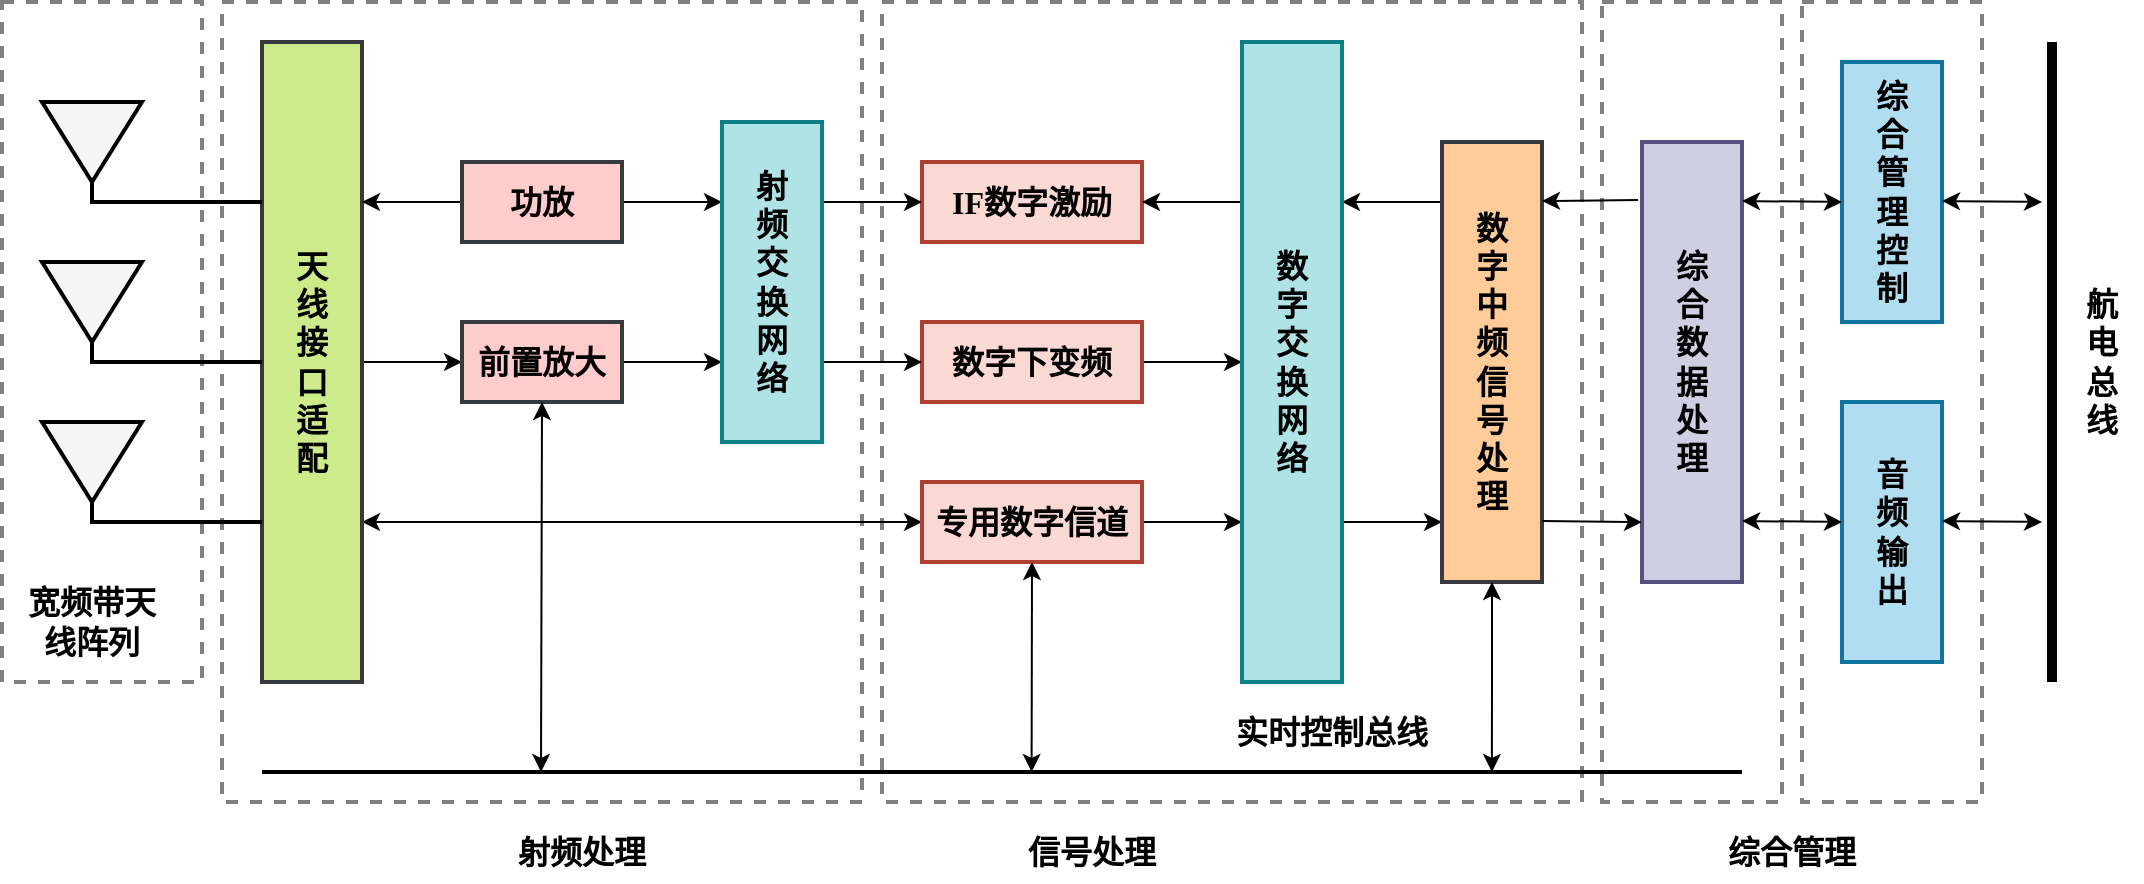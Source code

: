 <mxfile version="22.1.15" type="github">
  <diagram name="第 1 页" id="_9YtetrDvufWfbgxIxy6">
    <mxGraphModel dx="2622" dy="2257" grid="1" gridSize="10" guides="1" tooltips="1" connect="1" arrows="1" fold="1" page="0" pageScale="1" pageWidth="827" pageHeight="1169" math="0" shadow="0">
      <root>
        <mxCell id="0" />
        <mxCell id="1" parent="0" />
        <mxCell id="j9Trd8sfjwHy8gCJ8K8i-8" value="" style="rounded=0;whiteSpace=wrap;html=1;fillColor=none;fontFamily=宋体;fontStyle=1;strokeWidth=2;dashed=1;fontSize=16;strokeColor=#808080;" parent="1" vertex="1">
          <mxGeometry x="-1040" y="-180" width="100" height="340" as="geometry" />
        </mxCell>
        <mxCell id="j9Trd8sfjwHy8gCJ8K8i-20" value="" style="rounded=0;whiteSpace=wrap;html=1;fillColor=none;fontFamily=宋体;fontStyle=1;strokeWidth=2;dashed=1;fontSize=16;strokeColor=#808080;" parent="1" vertex="1">
          <mxGeometry x="-930" y="-180" width="320" height="400" as="geometry" />
        </mxCell>
        <mxCell id="j9Trd8sfjwHy8gCJ8K8i-22" value="" style="rounded=0;whiteSpace=wrap;html=1;fillColor=none;fontFamily=宋体;fontStyle=1;strokeWidth=2;dashed=1;fontSize=16;strokeColor=#808080;" parent="1" vertex="1">
          <mxGeometry x="-140" y="-180" width="90" height="400" as="geometry" />
        </mxCell>
        <mxCell id="j9Trd8sfjwHy8gCJ8K8i-21" value="" style="rounded=0;whiteSpace=wrap;html=1;fillColor=none;fontFamily=宋体;fontStyle=1;strokeWidth=2;dashed=1;fontSize=16;strokeColor=#808080;" parent="1" vertex="1">
          <mxGeometry x="-240" y="-180" width="90" height="400" as="geometry" />
        </mxCell>
        <mxCell id="j9Trd8sfjwHy8gCJ8K8i-88" value="" style="rounded=0;whiteSpace=wrap;html=1;fillColor=none;fontFamily=宋体;fontStyle=1;strokeWidth=2;dashed=1;fontSize=16;strokeColor=#808080;" parent="1" vertex="1">
          <mxGeometry x="-600" y="-180" width="350" height="400" as="geometry" />
        </mxCell>
        <mxCell id="j9Trd8sfjwHy8gCJ8K8i-6" value="" style="triangle;direction=south;fillColor=#f5f5f5;rounded=0;fontFamily=宋体;labelBackgroundColor=none;fontSize=16;strokeColor=#000000;strokeWidth=2;fontStyle=1;fontColor=#333333;" parent="1" vertex="1">
          <mxGeometry x="-1020" y="-130" width="50" height="40" as="geometry" />
        </mxCell>
        <mxCell id="j9Trd8sfjwHy8gCJ8K8i-40" style="edgeStyle=orthogonalEdgeStyle;rounded=0;orthogonalLoop=1;jettySize=auto;html=1;exitX=1;exitY=0.5;exitDx=0;exitDy=0;entryX=0;entryY=0.5;entryDx=0;entryDy=0;fontStyle=1" parent="1" source="j9Trd8sfjwHy8gCJ8K8i-10" target="j9Trd8sfjwHy8gCJ8K8i-12" edge="1">
          <mxGeometry relative="1" as="geometry" />
        </mxCell>
        <mxCell id="j9Trd8sfjwHy8gCJ8K8i-42" style="edgeStyle=orthogonalEdgeStyle;rounded=0;orthogonalLoop=1;jettySize=auto;html=1;exitX=1;exitY=0.75;exitDx=0;exitDy=0;entryX=0;entryY=0.5;entryDx=0;entryDy=0;startArrow=classic;startFill=1;fontStyle=1" parent="1" source="j9Trd8sfjwHy8gCJ8K8i-10" target="j9Trd8sfjwHy8gCJ8K8i-15" edge="1">
          <mxGeometry relative="1" as="geometry" />
        </mxCell>
        <mxCell id="j9Trd8sfjwHy8gCJ8K8i-10" value="天&lt;br style=&quot;font-size: 16px;&quot;&gt;线&lt;br style=&quot;font-size: 16px;&quot;&gt;接&lt;br style=&quot;font-size: 16px;&quot;&gt;口&lt;br style=&quot;font-size: 16px;&quot;&gt;适&lt;br style=&quot;font-size: 16px;&quot;&gt;配" style="rounded=0;whiteSpace=wrap;html=1;horizontal=1;fillColor=#cdeb8b;strokeColor=#36393d;fontSize=16;fontFamily=宋体;fontStyle=1;strokeWidth=2;" parent="1" vertex="1">
          <mxGeometry x="-910" y="-160" width="50" height="320" as="geometry" />
        </mxCell>
        <mxCell id="j9Trd8sfjwHy8gCJ8K8i-44" style="edgeStyle=orthogonalEdgeStyle;rounded=0;orthogonalLoop=1;jettySize=auto;html=1;entryX=1;entryY=0.25;entryDx=0;entryDy=0;fontStyle=1" parent="1" source="j9Trd8sfjwHy8gCJ8K8i-11" target="j9Trd8sfjwHy8gCJ8K8i-10" edge="1">
          <mxGeometry relative="1" as="geometry" />
        </mxCell>
        <mxCell id="j9Trd8sfjwHy8gCJ8K8i-46" style="edgeStyle=orthogonalEdgeStyle;rounded=0;orthogonalLoop=1;jettySize=auto;html=1;exitX=1;exitY=0.5;exitDx=0;exitDy=0;entryX=0;entryY=0.25;entryDx=0;entryDy=0;fontStyle=1" parent="1" source="j9Trd8sfjwHy8gCJ8K8i-11" target="j9Trd8sfjwHy8gCJ8K8i-16" edge="1">
          <mxGeometry relative="1" as="geometry" />
        </mxCell>
        <mxCell id="j9Trd8sfjwHy8gCJ8K8i-11" value="功放" style="rounded=0;whiteSpace=wrap;html=1;fillColor=#ffcccc;strokeColor=#36393d;strokeWidth=2;fontSize=16;fontFamily=宋体;fontStyle=1" parent="1" vertex="1">
          <mxGeometry x="-810" y="-100" width="80" height="40" as="geometry" />
        </mxCell>
        <mxCell id="j9Trd8sfjwHy8gCJ8K8i-47" style="edgeStyle=orthogonalEdgeStyle;rounded=0;orthogonalLoop=1;jettySize=auto;html=1;entryX=0;entryY=0.75;entryDx=0;entryDy=0;fontStyle=1" parent="1" source="j9Trd8sfjwHy8gCJ8K8i-12" target="j9Trd8sfjwHy8gCJ8K8i-16" edge="1">
          <mxGeometry relative="1" as="geometry" />
        </mxCell>
        <mxCell id="j9Trd8sfjwHy8gCJ8K8i-12" value="前置放大" style="rounded=0;whiteSpace=wrap;html=1;fillColor=#ffcccc;strokeColor=#36393d;strokeWidth=2;fontSize=16;fontFamily=宋体;fontStyle=1" parent="1" vertex="1">
          <mxGeometry x="-810" y="-20" width="80" height="40" as="geometry" />
        </mxCell>
        <mxCell id="j9Trd8sfjwHy8gCJ8K8i-13" value="&lt;font face=&quot;Times New Roman&quot;&gt;IF&lt;/font&gt;数字激励" style="rounded=0;whiteSpace=wrap;html=1;fillColor=#fad9d5;strokeColor=#ae4132;strokeWidth=2;fontSize=16;fontFamily=宋体;fontStyle=1" parent="1" vertex="1">
          <mxGeometry x="-580" y="-100" width="110" height="40" as="geometry" />
        </mxCell>
        <mxCell id="j9Trd8sfjwHy8gCJ8K8i-50" style="edgeStyle=orthogonalEdgeStyle;rounded=0;orthogonalLoop=1;jettySize=auto;html=1;exitX=1;exitY=0.5;exitDx=0;exitDy=0;entryX=0;entryY=0.5;entryDx=0;entryDy=0;fontStyle=1" parent="1" source="j9Trd8sfjwHy8gCJ8K8i-14" target="j9Trd8sfjwHy8gCJ8K8i-17" edge="1">
          <mxGeometry relative="1" as="geometry" />
        </mxCell>
        <mxCell id="j9Trd8sfjwHy8gCJ8K8i-14" value="数字下变频" style="rounded=0;whiteSpace=wrap;html=1;fillColor=#fad9d5;strokeColor=#ae4132;strokeWidth=2;fontSize=16;fontFamily=宋体;fontStyle=1" parent="1" vertex="1">
          <mxGeometry x="-580" y="-20" width="110" height="40" as="geometry" />
        </mxCell>
        <mxCell id="j9Trd8sfjwHy8gCJ8K8i-52" style="edgeStyle=orthogonalEdgeStyle;rounded=0;orthogonalLoop=1;jettySize=auto;html=1;entryX=0;entryY=0.75;entryDx=0;entryDy=0;fontStyle=1" parent="1" source="j9Trd8sfjwHy8gCJ8K8i-15" target="j9Trd8sfjwHy8gCJ8K8i-17" edge="1">
          <mxGeometry relative="1" as="geometry" />
        </mxCell>
        <mxCell id="j9Trd8sfjwHy8gCJ8K8i-15" value="专用数字信道" style="rounded=0;whiteSpace=wrap;html=1;fillColor=#fad9d5;strokeColor=#ae4132;strokeWidth=2;fontSize=16;fontFamily=宋体;fontStyle=1" parent="1" vertex="1">
          <mxGeometry x="-580" y="60" width="110" height="40" as="geometry" />
        </mxCell>
        <mxCell id="j9Trd8sfjwHy8gCJ8K8i-43" style="edgeStyle=orthogonalEdgeStyle;rounded=0;orthogonalLoop=1;jettySize=auto;html=1;exitX=1;exitY=0.25;exitDx=0;exitDy=0;fontStyle=1" parent="1" source="j9Trd8sfjwHy8gCJ8K8i-16" target="j9Trd8sfjwHy8gCJ8K8i-13" edge="1">
          <mxGeometry relative="1" as="geometry" />
        </mxCell>
        <mxCell id="j9Trd8sfjwHy8gCJ8K8i-48" style="edgeStyle=orthogonalEdgeStyle;rounded=0;orthogonalLoop=1;jettySize=auto;html=1;exitX=1;exitY=0.75;exitDx=0;exitDy=0;entryX=0;entryY=0.5;entryDx=0;entryDy=0;fontStyle=1" parent="1" source="j9Trd8sfjwHy8gCJ8K8i-16" target="j9Trd8sfjwHy8gCJ8K8i-14" edge="1">
          <mxGeometry relative="1" as="geometry" />
        </mxCell>
        <mxCell id="j9Trd8sfjwHy8gCJ8K8i-16" value="射&lt;br style=&quot;font-size: 16px;&quot;&gt;频&lt;br style=&quot;font-size: 16px;&quot;&gt;交&lt;br style=&quot;font-size: 16px;&quot;&gt;换&lt;br style=&quot;font-size: 16px;&quot;&gt;网&lt;br style=&quot;font-size: 16px;&quot;&gt;络" style="rounded=0;whiteSpace=wrap;html=1;fillColor=#b0e3e6;strokeColor=#0e8088;fontSize=16;fontFamily=宋体;fontStyle=1;strokeWidth=2;" parent="1" vertex="1">
          <mxGeometry x="-680" y="-120" width="50" height="160" as="geometry" />
        </mxCell>
        <mxCell id="j9Trd8sfjwHy8gCJ8K8i-49" style="edgeStyle=orthogonalEdgeStyle;rounded=0;orthogonalLoop=1;jettySize=auto;html=1;exitX=0;exitY=0.25;exitDx=0;exitDy=0;entryX=1;entryY=0.5;entryDx=0;entryDy=0;fontStyle=1" parent="1" source="j9Trd8sfjwHy8gCJ8K8i-17" target="j9Trd8sfjwHy8gCJ8K8i-13" edge="1">
          <mxGeometry relative="1" as="geometry" />
        </mxCell>
        <mxCell id="j9Trd8sfjwHy8gCJ8K8i-79" style="edgeStyle=elbowEdgeStyle;rounded=0;orthogonalLoop=1;jettySize=auto;html=1;exitX=1;exitY=0.75;exitDx=0;exitDy=0;elbow=vertical;entryX=0;entryY=0.864;entryDx=0;entryDy=0;entryPerimeter=0;fontStyle=1" parent="1" source="j9Trd8sfjwHy8gCJ8K8i-17" target="j9Trd8sfjwHy8gCJ8K8i-18" edge="1">
          <mxGeometry relative="1" as="geometry">
            <mxPoint x="-300" y="80" as="targetPoint" />
          </mxGeometry>
        </mxCell>
        <mxCell id="j9Trd8sfjwHy8gCJ8K8i-80" style="edgeStyle=elbowEdgeStyle;rounded=0;orthogonalLoop=1;jettySize=auto;html=1;exitX=1;exitY=0.25;exitDx=0;exitDy=0;elbow=vertical;entryX=0;entryY=0.136;entryDx=0;entryDy=0;entryPerimeter=0;fontStyle=1;startArrow=classic;startFill=1;endArrow=none;endFill=0;" parent="1" source="j9Trd8sfjwHy8gCJ8K8i-17" target="j9Trd8sfjwHy8gCJ8K8i-18" edge="1">
          <mxGeometry relative="1" as="geometry">
            <mxPoint x="-300" y="-80" as="targetPoint" />
          </mxGeometry>
        </mxCell>
        <mxCell id="j9Trd8sfjwHy8gCJ8K8i-17" value="数&lt;br style=&quot;font-size: 16px;&quot;&gt;字&lt;br style=&quot;font-size: 16px;&quot;&gt;交&lt;br style=&quot;font-size: 16px;&quot;&gt;换&lt;br style=&quot;font-size: 16px;&quot;&gt;网&lt;br style=&quot;font-size: 16px;&quot;&gt;络" style="rounded=0;whiteSpace=wrap;html=1;fillColor=#b0e3e6;strokeColor=#0e8088;fontSize=16;fontFamily=宋体;fontStyle=1;strokeWidth=2;" parent="1" vertex="1">
          <mxGeometry x="-420" y="-160" width="50" height="320" as="geometry" />
        </mxCell>
        <mxCell id="j9Trd8sfjwHy8gCJ8K8i-18" value="数&lt;br style=&quot;font-size: 16px;&quot;&gt;字&lt;br style=&quot;font-size: 16px;&quot;&gt;中&lt;br style=&quot;font-size: 16px;&quot;&gt;频&lt;br style=&quot;font-size: 16px;&quot;&gt;信&lt;br style=&quot;font-size: 16px;&quot;&gt;号&lt;br style=&quot;font-size: 16px;&quot;&gt;处&lt;br style=&quot;font-size: 16px;&quot;&gt;理" style="rounded=0;whiteSpace=wrap;html=1;fillColor=#ffcc99;strokeColor=#36393d;fontSize=16;fontFamily=宋体;fontStyle=1;strokeWidth=2;points=[[0,0,0,0,0],[0,0.13,0,0,0],[0,0.25,0,0,0],[0,0.5,0,0,0],[0,0.75,0,0,0],[0,0.87,0,0,0],[0,1,0,0,0],[0.25,0,0,0,0],[0.25,1,0,0,0],[0.5,0,0,0,0],[0.5,1,0,0,0],[0.75,0,0,0,0],[0.75,1,0,0,0],[1,0,0,0,0],[1,0.12,0,0,0],[1,0.25,0,0,0],[1,0.5,0,0,0],[1,0.75,0,0,0],[1,0.87,0,0,0],[1,1,0,0,0]];" parent="1" vertex="1">
          <mxGeometry x="-320" y="-110" width="50" height="220" as="geometry" />
        </mxCell>
        <mxCell id="j9Trd8sfjwHy8gCJ8K8i-19" value="综&lt;br style=&quot;font-size: 16px;&quot;&gt;合&lt;br style=&quot;font-size: 16px;&quot;&gt;数&lt;br style=&quot;font-size: 16px;&quot;&gt;据&lt;br style=&quot;font-size: 16px;&quot;&gt;处&lt;br style=&quot;font-size: 16px;&quot;&gt;理" style="rounded=0;whiteSpace=wrap;html=1;fillColor=#d0cee2;strokeColor=#56517e;fontSize=16;fontFamily=宋体;fontStyle=1;strokeWidth=2;" parent="1" vertex="1">
          <mxGeometry x="-220" y="-110" width="50" height="220" as="geometry" />
        </mxCell>
        <mxCell id="j9Trd8sfjwHy8gCJ8K8i-24" value="音&lt;br style=&quot;font-size: 16px;&quot;&gt;频&lt;br style=&quot;font-size: 16px;&quot;&gt;输&lt;br style=&quot;font-size: 16px;&quot;&gt;出" style="rounded=0;whiteSpace=wrap;html=1;fillColor=#b1ddf0;strokeColor=#10739e;fontSize=16;fontFamily=宋体;fontStyle=1;strokeWidth=2;" parent="1" vertex="1">
          <mxGeometry x="-120" y="20" width="50" height="130" as="geometry" />
        </mxCell>
        <mxCell id="j9Trd8sfjwHy8gCJ8K8i-25" value="宽频带天线阵列" style="text;html=1;strokeColor=none;fillColor=none;align=center;verticalAlign=middle;whiteSpace=wrap;rounded=0;fontSize=16;fontFamily=宋体;fontStyle=1" parent="1" vertex="1">
          <mxGeometry x="-1030" y="110" width="70" height="40" as="geometry" />
        </mxCell>
        <mxCell id="j9Trd8sfjwHy8gCJ8K8i-26" value="射频处理" style="text;html=1;strokeColor=none;fillColor=none;align=center;verticalAlign=middle;whiteSpace=wrap;rounded=0;fontSize=16;fontFamily=宋体;fontStyle=1" parent="1" vertex="1">
          <mxGeometry x="-790" y="230" width="80" height="30" as="geometry" />
        </mxCell>
        <mxCell id="j9Trd8sfjwHy8gCJ8K8i-27" value="信号处理" style="text;html=1;strokeColor=none;fillColor=none;align=center;verticalAlign=middle;whiteSpace=wrap;rounded=0;fontSize=16;fontFamily=宋体;fontStyle=1" parent="1" vertex="1">
          <mxGeometry x="-535" y="230" width="80" height="30" as="geometry" />
        </mxCell>
        <mxCell id="j9Trd8sfjwHy8gCJ8K8i-28" value="实时控制总线" style="text;html=1;strokeColor=none;fillColor=none;align=center;verticalAlign=middle;whiteSpace=wrap;rounded=0;fontSize=16;fontFamily=宋体;fontStyle=1" parent="1" vertex="1">
          <mxGeometry x="-430" y="170" width="110" height="30" as="geometry" />
        </mxCell>
        <mxCell id="j9Trd8sfjwHy8gCJ8K8i-29" value="综合管理" style="text;html=1;strokeColor=none;fillColor=none;align=center;verticalAlign=middle;whiteSpace=wrap;rounded=0;fontSize=16;fontFamily=宋体;fontStyle=1" parent="1" vertex="1">
          <mxGeometry x="-180" y="230" width="70" height="30" as="geometry" />
        </mxCell>
        <mxCell id="j9Trd8sfjwHy8gCJ8K8i-32" value="" style="triangle;direction=south;fillColor=#f5f5f5;rounded=0;fontFamily=宋体;labelBackgroundColor=none;fontSize=16;strokeColor=#000000;strokeWidth=2;fontStyle=1;fontColor=#333333;" parent="1" vertex="1">
          <mxGeometry x="-1020" y="-50" width="50" height="40" as="geometry" />
        </mxCell>
        <mxCell id="j9Trd8sfjwHy8gCJ8K8i-34" value="" style="triangle;direction=south;fillColor=#f5f5f5;rounded=0;fontFamily=宋体;labelBackgroundColor=none;fontSize=16;strokeColor=#000000;strokeWidth=2;fontStyle=1;fontColor=#333333;" parent="1" vertex="1">
          <mxGeometry x="-1020" y="30" width="50" height="40" as="geometry" />
        </mxCell>
        <mxCell id="j9Trd8sfjwHy8gCJ8K8i-35" value="" style="edgeStyle=segmentEdgeStyle;endArrow=none;html=1;curved=0;rounded=0;endSize=8;startSize=8;endFill=0;entryX=1;entryY=0.5;entryDx=0;entryDy=0;exitX=0;exitY=0.25;exitDx=0;exitDy=0;strokeWidth=2;fontStyle=1" parent="1" source="j9Trd8sfjwHy8gCJ8K8i-10" target="j9Trd8sfjwHy8gCJ8K8i-6" edge="1">
          <mxGeometry width="50" height="50" relative="1" as="geometry">
            <mxPoint x="-950" y="-50" as="sourcePoint" />
            <mxPoint x="-1000" y="-70" as="targetPoint" />
          </mxGeometry>
        </mxCell>
        <mxCell id="j9Trd8sfjwHy8gCJ8K8i-37" value="" style="edgeStyle=segmentEdgeStyle;endArrow=none;html=1;curved=0;rounded=0;endSize=8;startSize=8;endFill=0;entryX=1;entryY=0.5;entryDx=0;entryDy=0;exitX=0;exitY=0.5;exitDx=0;exitDy=0;strokeWidth=2;fontStyle=1" parent="1" source="j9Trd8sfjwHy8gCJ8K8i-10" target="j9Trd8sfjwHy8gCJ8K8i-32" edge="1">
          <mxGeometry width="50" height="50" relative="1" as="geometry">
            <mxPoint x="-910" y="50" as="sourcePoint" />
            <mxPoint x="-997.5" y="20" as="targetPoint" />
          </mxGeometry>
        </mxCell>
        <mxCell id="j9Trd8sfjwHy8gCJ8K8i-38" value="" style="edgeStyle=segmentEdgeStyle;endArrow=none;html=1;curved=0;rounded=0;endSize=8;startSize=8;endFill=0;entryX=1;entryY=0.5;entryDx=0;entryDy=0;exitX=0;exitY=0.75;exitDx=0;exitDy=0;strokeWidth=2;fontStyle=1" parent="1" source="j9Trd8sfjwHy8gCJ8K8i-10" target="j9Trd8sfjwHy8gCJ8K8i-34" edge="1">
          <mxGeometry width="50" height="50" relative="1" as="geometry">
            <mxPoint x="-905" y="130" as="sourcePoint" />
            <mxPoint x="-1000" y="110" as="targetPoint" />
          </mxGeometry>
        </mxCell>
        <mxCell id="j9Trd8sfjwHy8gCJ8K8i-53" value="综&lt;br&gt;合&lt;br&gt;管&lt;br&gt;理&lt;br&gt;控&lt;br&gt;制" style="rounded=0;whiteSpace=wrap;html=1;fillColor=#b1ddf0;strokeColor=#10739e;fontSize=16;fontFamily=宋体;fontStyle=1;strokeWidth=2;" parent="1" vertex="1">
          <mxGeometry x="-120" y="-150" width="50" height="130" as="geometry" />
        </mxCell>
        <mxCell id="j9Trd8sfjwHy8gCJ8K8i-55" value="" style="line;strokeWidth=2;html=1;fontStyle=1" parent="1" vertex="1">
          <mxGeometry x="-910" y="200" width="740" height="10" as="geometry" />
        </mxCell>
        <mxCell id="j9Trd8sfjwHy8gCJ8K8i-56" value="" style="line;strokeWidth=5;direction=south;html=1;fontStyle=1" parent="1" vertex="1">
          <mxGeometry x="-20" y="-160" width="10" height="320" as="geometry" />
        </mxCell>
        <mxCell id="j9Trd8sfjwHy8gCJ8K8i-73" value="" style="endArrow=classic;startArrow=classic;html=1;rounded=0;fontStyle=1" parent="1" edge="1">
          <mxGeometry width="50" height="50" relative="1" as="geometry">
            <mxPoint x="-170" y="-80.5" as="sourcePoint" />
            <mxPoint x="-120" y="-80" as="targetPoint" />
          </mxGeometry>
        </mxCell>
        <mxCell id="j9Trd8sfjwHy8gCJ8K8i-74" value="" style="endArrow=classic;startArrow=classic;html=1;rounded=0;fontStyle=1" parent="1" edge="1">
          <mxGeometry width="50" height="50" relative="1" as="geometry">
            <mxPoint x="-170" y="79.5" as="sourcePoint" />
            <mxPoint x="-120" y="80" as="targetPoint" />
          </mxGeometry>
        </mxCell>
        <mxCell id="j9Trd8sfjwHy8gCJ8K8i-75" value="" style="endArrow=classic;startArrow=classic;html=1;rounded=0;fontStyle=1" parent="1" edge="1">
          <mxGeometry width="50" height="50" relative="1" as="geometry">
            <mxPoint x="-70" y="79.5" as="sourcePoint" />
            <mxPoint x="-20" y="80" as="targetPoint" />
          </mxGeometry>
        </mxCell>
        <mxCell id="j9Trd8sfjwHy8gCJ8K8i-76" value="" style="endArrow=classic;startArrow=classic;html=1;rounded=0;fontStyle=1" parent="1" edge="1">
          <mxGeometry width="50" height="50" relative="1" as="geometry">
            <mxPoint x="-70" y="-80.5" as="sourcePoint" />
            <mxPoint x="-20" y="-80" as="targetPoint" />
          </mxGeometry>
        </mxCell>
        <mxCell id="j9Trd8sfjwHy8gCJ8K8i-83" value="" style="endArrow=none;startArrow=classic;html=1;rounded=0;endFill=0;entryX=-0.04;entryY=0.132;entryDx=0;entryDy=0;entryPerimeter=0;fontStyle=1" parent="1" target="j9Trd8sfjwHy8gCJ8K8i-19" edge="1">
          <mxGeometry width="50" height="50" relative="1" as="geometry">
            <mxPoint x="-270" y="-80.5" as="sourcePoint" />
            <mxPoint x="-230" y="-80" as="targetPoint" />
          </mxGeometry>
        </mxCell>
        <mxCell id="j9Trd8sfjwHy8gCJ8K8i-84" value="航&lt;br&gt;电&lt;br&gt;总&lt;br&gt;线" style="text;html=1;strokeColor=none;fillColor=none;align=center;verticalAlign=middle;whiteSpace=wrap;rounded=0;fontSize=16;fontFamily=宋体;fontStyle=1" parent="1" vertex="1">
          <mxGeometry x="-10" y="-50" width="40" height="100" as="geometry" />
        </mxCell>
        <mxCell id="j9Trd8sfjwHy8gCJ8K8i-89" value="" style="endArrow=classic;startArrow=none;html=1;rounded=0;endFill=1;startFill=0;entryX=0;entryY=0.864;entryDx=0;entryDy=0;entryPerimeter=0;fontStyle=1" parent="1" target="j9Trd8sfjwHy8gCJ8K8i-19" edge="1">
          <mxGeometry width="50" height="50" relative="1" as="geometry">
            <mxPoint x="-270" y="79.5" as="sourcePoint" />
            <mxPoint x="-230" y="80" as="targetPoint" />
          </mxGeometry>
        </mxCell>
        <mxCell id="j9Trd8sfjwHy8gCJ8K8i-94" style="edgeStyle=elbowEdgeStyle;rounded=0;orthogonalLoop=1;jettySize=auto;html=1;exitX=0.5;exitY=1;exitDx=0;exitDy=0;entryX=0.188;entryY=0.5;entryDx=0;entryDy=0;entryPerimeter=0;fontStyle=1;startArrow=classic;startFill=1;" parent="1" source="j9Trd8sfjwHy8gCJ8K8i-12" target="j9Trd8sfjwHy8gCJ8K8i-55" edge="1">
          <mxGeometry relative="1" as="geometry" />
        </mxCell>
        <mxCell id="j9Trd8sfjwHy8gCJ8K8i-96" style="edgeStyle=orthogonalEdgeStyle;rounded=0;orthogonalLoop=1;jettySize=auto;html=1;exitX=0.5;exitY=1;exitDx=0;exitDy=0;exitPerimeter=0;entryX=0.831;entryY=0.5;entryDx=0;entryDy=0;entryPerimeter=0;fontStyle=1;startArrow=classic;startFill=1;" parent="1" source="j9Trd8sfjwHy8gCJ8K8i-18" target="j9Trd8sfjwHy8gCJ8K8i-55" edge="1">
          <mxGeometry relative="1" as="geometry" />
        </mxCell>
        <mxCell id="j9Trd8sfjwHy8gCJ8K8i-97" value="" style="endArrow=classic;html=1;rounded=0;exitX=0.5;exitY=1;exitDx=0;exitDy=0;entryX=0.52;entryY=0.5;entryDx=0;entryDy=0;entryPerimeter=0;fontStyle=1;startArrow=classic;startFill=1;" parent="1" source="j9Trd8sfjwHy8gCJ8K8i-15" target="j9Trd8sfjwHy8gCJ8K8i-55" edge="1">
          <mxGeometry width="50" height="50" relative="1" as="geometry">
            <mxPoint x="-470" y="-40" as="sourcePoint" />
            <mxPoint x="-420" y="-90" as="targetPoint" />
          </mxGeometry>
        </mxCell>
      </root>
    </mxGraphModel>
  </diagram>
</mxfile>
